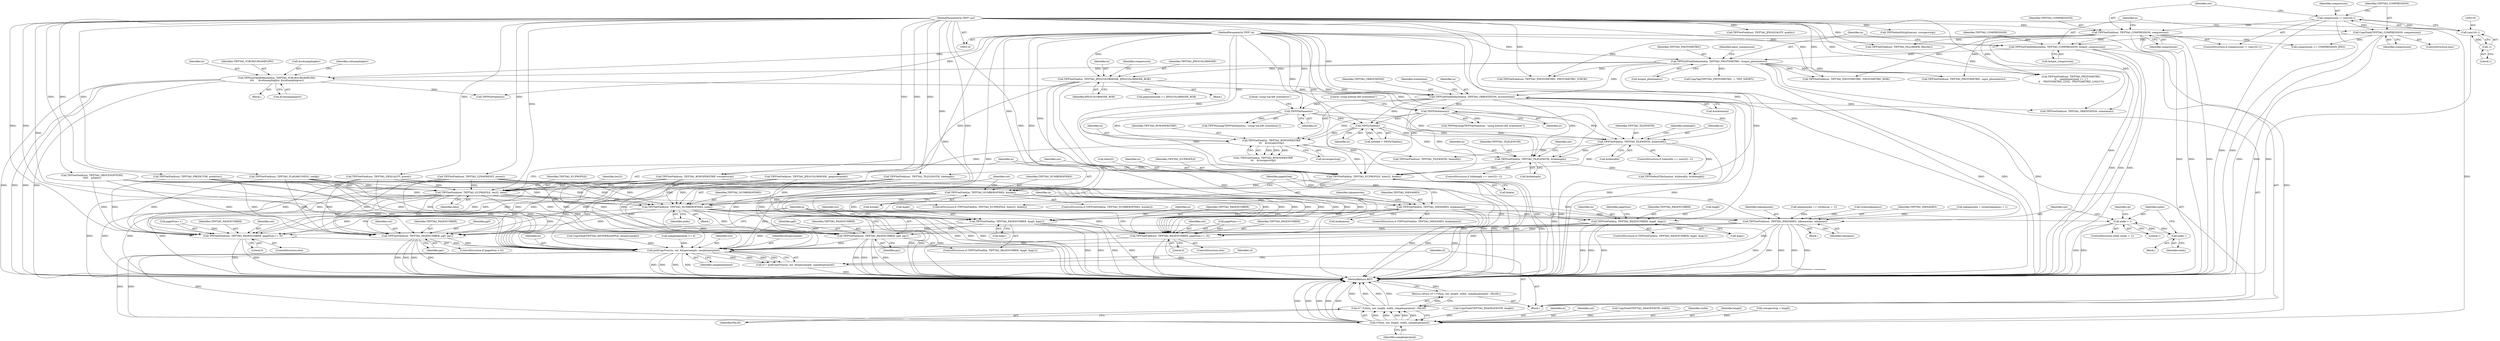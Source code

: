 digraph "0_libtiff_43c0b81a818640429317c80fea1e66771e85024b#diff-c8b4b355f9b5c06d585b23138e1c185f@pointer" {
"1000582" [label="(Call,TIFFGetField(in, TIFFTAG_ICCPROFILE, &len32, &data))"];
"1000283" [label="(Call,TIFFGetFieldDefaulted(in, TIFFTAG_ORIENTATION, &orientation))"];
"1000188" [label="(Call,TIFFGetFieldDefaulted(in, TIFFTAG_YCBCRSUBSAMPLING,\n\t\t\t\t      &subsamplinghor, &subsamplingver))"];
"1000166" [label="(Call,TIFFGetFieldDefaulted(in, TIFFTAG_PHOTOMETRIC, &input_photometric))"];
"1000161" [label="(Call,TIFFGetFieldDefaulted(in, TIFFTAG_COMPRESSION, &input_compression))"];
"1000117" [label="(MethodParameterIn,TIFF* in)"];
"1000158" [label="(Call,CopyField(TIFFTAG_COMPRESSION, compression))"];
"1000147" [label="(Call,compression != (uint16)-1)"];
"1000149" [label="(Call,(uint16)-1)"];
"1000151" [label="(Call,-1)"];
"1000153" [label="(Call,TIFFSetField(out, TIFFTAG_COMPRESSION, compression))"];
"1000118" [label="(MethodParameterIn,TIFF* out)"];
"1000176" [label="(Call,TIFFSetField(in, TIFFTAG_JPEGCOLORMODE, JPEGCOLORMODE_RGB))"];
"1000327" [label="(Call,TIFFIsTiled(in))"];
"1000294" [label="(Call,TIFFFileName(in))"];
"1000307" [label="(Call,TIFFFileName(in))"];
"1000351" [label="(Call,TIFFGetField(in, TIFFTAG_TILELENGTH, &tilelength))"];
"1000339" [label="(Call,TIFFGetField(in, TIFFTAG_TILEWIDTH, &tilewidth))"];
"1000381" [label="(Call,TIFFGetField(in, TIFFTAG_ROWSPERSTRIP,\n\t\t\t    &rowsperstrip))"];
"1000589" [label="(Call,TIFFSetField(out, TIFFTAG_ICCPROFILE, len32, data))"];
"1000604" [label="(Call,TIFFSetField(out, TIFFTAG_NUMBEROFINKS, ninks))"];
"1000627" [label="(Call,ninks > 1)"];
"1000644" [label="(Call,ninks--)"];
"1000646" [label="(Call,TIFFSetField(out, TIFFTAG_INKNAMES, inknameslen, inknames))"];
"1000672" [label="(Call,TIFFSetField(out, TIFFTAG_PAGENUMBER, pg0, pg1))"];
"1000735" [label="(Call,pickCopyFunc(in, out, bitspersample, samplesperpixel))"];
"1000733" [label="(Call,cf = pickCopyFunc(in, out, bitspersample, samplesperpixel))"];
"1000743" [label="(Call,(*cf)(in, out, length, width, samplesperpixel))"];
"1000741" [label="(Call,cf ? (*cf)(in, out, length, width, samplesperpixel) : FALSE)"];
"1000740" [label="(Return,return (cf ? (*cf)(in, out, length, width, samplesperpixel) : FALSE);)"];
"1000678" [label="(Call,TIFFSetField(out, TIFFTAG_PAGENUMBER, pageNum++, 0))"];
"1000699" [label="(Call,TIFFSetField(out, TIFFTAG_PAGENUMBER, pg0, pg1))"];
"1000705" [label="(Call,TIFFSetField(out, TIFFTAG_PAGENUMBER, pageNum++, 0))"];
"1000598" [label="(Call,TIFFGetField(in, TIFFTAG_NUMBEROFINKS, &ninks))"];
"1000609" [label="(Call,TIFFGetField(in, TIFFTAG_INKNAMES, &inknames))"];
"1000665" [label="(Call,TIFFGetField(in, TIFFTAG_PAGENUMBER, &pg0, &pg1))"];
"1000687" [label="(Call,TIFFGetField(in, TIFFTAG_PAGENUMBER, &pg0, &pg1))"];
"1000283" [label="(Call,TIFFGetFieldDefaulted(in, TIFFTAG_ORIENTATION, &orientation))"];
"1000224" [label="(Call,TIFFSetField(out, TIFFTAG_PHOTOMETRIC, PHOTOMETRIC_YCBCR))"];
"1000177" [label="(Identifier,in)"];
"1000629" [label="(Literal,1)"];
"1000748" [label="(Identifier,samplesperpixel)"];
"1000137" [label="(Call,CopyField(TIFFTAG_IMAGELENGTH, length))"];
"1000668" [label="(Call,&pg0)"];
"1000645" [label="(Identifier,ninks)"];
"1000597" [label="(ControlStructure,if (TIFFGetField(in, TIFFTAG_NUMBEROFINKS, &ninks)))"];
"1000744" [label="(Identifier,in)"];
"1000745" [label="(Identifier,out)"];
"1000118" [label="(MethodParameterIn,TIFF* out)"];
"1000134" [label="(Call,CopyField(TIFFTAG_IMAGEWIDTH, width))"];
"1000706" [label="(Identifier,out)"];
"1000600" [label="(Identifier,TIFFTAG_NUMBEROFINKS)"];
"1000166" [label="(Call,TIFFGetFieldDefaulted(in, TIFFTAG_PHOTOMETRIC, &input_photometric))"];
"1000357" [label="(Identifier,out)"];
"1000630" [label="(Block,)"];
"1000604" [label="(Call,TIFFSetField(out, TIFFTAG_NUMBEROFINKS, ninks))"];
"1000417" [label="(Call,TIFFSetField(out, TIFFTAG_ROWSPERSTRIP, rowsperstrip))"];
"1000738" [label="(Identifier,bitspersample)"];
"1000704" [label="(ControlStructure,else)"];
"1000609" [label="(Call,TIFFGetField(in, TIFFTAG_INKNAMES, &inknames))"];
"1000689" [label="(Identifier,TIFFTAG_PAGENUMBER)"];
"1000690" [label="(Call,&pg0)"];
"1000739" [label="(Identifier,samplesperpixel)"];
"1000710" [label="(Literal,0)"];
"1000428" [label="(Call,TIFFSetField(out, TIFFTAG_PLANARCONFIG, config))"];
"1000213" [label="(Identifier,compression)"];
"1000675" [label="(Identifier,pg0)"];
"1000332" [label="(ControlStructure,if (tilewidth == (uint32) -1))"];
"1000676" [label="(Identifier,pg1)"];
"1000747" [label="(Identifier,width)"];
"1000736" [label="(Identifier,in)"];
"1000175" [label="(Block,)"];
"1000362" [label="(Call,TIFFSetField(out, TIFFTAG_TILEWIDTH, tilewidth))"];
"1000456" [label="(Call,TIFFSetField(out, TIFFTAG_JPEGCOLORMODE, jpegcolormode))"];
"1000325" [label="(Call,outtiled = TIFFIsTiled(in))"];
"1000612" [label="(Call,&inknames)"];
"1000308" [label="(Identifier,in)"];
"1000188" [label="(Call,TIFFGetFieldDefaulted(in, TIFFTAG_YCBCRSUBSAMPLING,\n\t\t\t\t      &subsamplinghor, &subsamplingver))"];
"1000664" [label="(ControlStructure,if (TIFFGetField(in, TIFFTAG_PAGENUMBER, &pg0, &pg1)))"];
"1000683" [label="(Literal,0)"];
"1000179" [label="(Identifier,JPEGCOLORMODE_RGB)"];
"1000316" [label="(Call,TIFFSetField(out, TIFFTAG_ORIENTATION, orientation))"];
"1000743" [label="(Call,(*cf)(in, out, length, width, samplesperpixel))"];
"1000339" [label="(Call,TIFFGetField(in, TIFFTAG_TILEWIDTH, &tilewidth))"];
"1000185" [label="(Block,)"];
"1000628" [label="(Identifier,ninks)"];
"1000700" [label="(Identifier,out)"];
"1000173" [label="(Identifier,input_compression)"];
"1000679" [label="(Identifier,out)"];
"1000734" [label="(Identifier,cf)"];
"1000681" [label="(Call,pageNum++)"];
"1000649" [label="(Identifier,inknameslen)"];
"1000740" [label="(Return,return (cf ? (*cf)(in, out, length, width, samplesperpixel) : FALSE);)"];
"1000678" [label="(Call,TIFFSetField(out, TIFFTAG_PAGENUMBER, pageNum++, 0))"];
"1000366" [label="(Call,TIFFSetField(out, TIFFTAG_TILELENGTH, tilelength))"];
"1000592" [label="(Identifier,len32)"];
"1000168" [label="(Identifier,TIFFTAG_PHOTOMETRIC)"];
"1000286" [label="(Call,&orientation)"];
"1000152" [label="(Literal,1)"];
"1000632" [label="(Identifier,cp)"];
"1000381" [label="(Call,TIFFGetField(in, TIFFTAG_ROWSPERSTRIP,\n\t\t\t    &rowsperstrip))"];
"1000212" [label="(Call,compression == COMPRESSION_JPEG)"];
"1000119" [label="(Block,)"];
"1000159" [label="(Identifier,TIFFTAG_COMPRESSION)"];
"1000191" [label="(Call,&subsamplinghor)"];
"1000198" [label="(Identifier,subsamplinghor)"];
"1000261" [label="(Call,TIFFSetField(out, TIFFTAG_PHOTOMETRIC, PHOTOMETRIC_RGB))"];
"1000699" [label="(Call,TIFFSetField(out, TIFFTAG_PAGENUMBER, pg0, pg1))"];
"1000162" [label="(Identifier,in)"];
"1000140" [label="(Call,CopyField(TIFFTAG_BITSPERSAMPLE, bitspersample))"];
"1000677" [label="(ControlStructure,else)"];
"1000327" [label="(Call,TIFFIsTiled(in))"];
"1000157" [label="(ControlStructure,else)"];
"1000341" [label="(Identifier,TIFFTAG_TILEWIDTH)"];
"1000229" [label="(Call,TIFFSetField(out, TIFFTAG_PHOTOMETRIC, input_photometric))"];
"1000672" [label="(Call,TIFFSetField(out, TIFFTAG_PAGENUMBER, pg0, pg1))"];
"1000117" [label="(MethodParameterIn,TIFF* in)"];
"1000189" [label="(Identifier,in)"];
"1000692" [label="(Call,&pg1)"];
"1000382" [label="(Identifier,in)"];
"1000384" [label="(Call,&rowsperstrip)"];
"1000741" [label="(Call,cf ? (*cf)(in, out, length, width, samplesperpixel) : FALSE)"];
"1000306" [label="(Call,TIFFWarning(TIFFFileName(in), \"using top-left orientation\"))"];
"1000284" [label="(Identifier,in)"];
"1000242" [label="(Call,TIFFSetField(out, TIFFTAG_PHOTOMETRIC,\n\t\t    samplesperpixel == 1 ?\n\t\t    PHOTOMETRIC_LOGL : PHOTOMETRIC_LOGLUV))"];
"1000352" [label="(Identifier,in)"];
"1000733" [label="(Call,cf = pickCopyFunc(in, out, bitspersample, samplesperpixel))"];
"1000437" [label="(Call,samplesperpixel <= 4)"];
"1000742" [label="(Identifier,cf)"];
"1000148" [label="(Identifier,compression)"];
"1000153" [label="(Call,TIFFSetField(out, TIFFTAG_COMPRESSION, compression))"];
"1000656" [label="(Identifier,pageInSeq)"];
"1000154" [label="(Identifier,out)"];
"1000713" [label="(Identifier,p)"];
"1000582" [label="(Call,TIFFGetField(in, TIFFTAG_ICCPROFILE, &len32, &data))"];
"1000540" [label="(Call,TIFFSetField(out, TIFFTAG_GROUP3OPTIONS,\n\t\t\t\t\t    g3opts))"];
"1000705" [label="(Call,TIFFSetField(out, TIFFTAG_PAGENUMBER, pageNum++, 0))"];
"1000151" [label="(Call,-1)"];
"1000169" [label="(Call,&input_photometric)"];
"1000737" [label="(Identifier,out)"];
"1000190" [label="(Identifier,TIFFTAG_YCBCRSUBSAMPLING)"];
"1000161" [label="(Call,TIFFGetFieldDefaulted(in, TIFFTAG_COMPRESSION, &input_compression))"];
"1000452" [label="(Call,TIFFSetField(out, TIFFTAG_JPEGQUALITY, quality))"];
"1000285" [label="(Identifier,TIFFTAG_ORIENTATION)"];
"1000585" [label="(Call,&len32)"];
"1000626" [label="(ControlStructure,while (ninks > 1))"];
"1000627" [label="(Call,ninks > 1)"];
"1000750" [label="(MethodReturn,RET)"];
"1000309" [label="(Literal,\"using top-left orientation\")"];
"1000383" [label="(Identifier,TIFFTAG_ROWSPERSTRIP)"];
"1000342" [label="(Call,&tilewidth)"];
"1000583" [label="(Identifier,in)"];
"1000155" [label="(Identifier,TIFFTAG_COMPRESSION)"];
"1000380" [label="(Call,!TIFFGetField(in, TIFFTAG_ROWSPERSTRIP,\n\t\t\t    &rowsperstrip))"];
"1000638" [label="(Call,inknameslen += (strlen(cp) + 1))"];
"1000521" [label="(Call,TIFFSetField(out, TIFFTAG_LZMAPRESET, preset))"];
"1000647" [label="(Identifier,out)"];
"1000644" [label="(Call,ninks--)"];
"1000746" [label="(Identifier,length)"];
"1000695" [label="(ControlStructure,if (pageNum < 0))"];
"1000266" [label="(Call,CopyTag(TIFFTAG_PHOTOMETRIC, 1, TIFF_SHORT))"];
"1000344" [label="(ControlStructure,if (tilelength == (uint32) -1))"];
"1000606" [label="(Identifier,TIFFTAG_NUMBEROFINKS)"];
"1000687" [label="(Call,TIFFGetField(in, TIFFTAG_PAGENUMBER, &pg0, &pg1))"];
"1000587" [label="(Call,&data)"];
"1000666" [label="(Identifier,in)"];
"1000176" [label="(Call,TIFFSetField(in, TIFFTAG_JPEGCOLORMODE, JPEGCOLORMODE_RGB))"];
"1000614" [label="(Block,)"];
"1000146" [label="(ControlStructure,if (compression != (uint16)-1))"];
"1000351" [label="(Call,TIFFGetField(in, TIFFTAG_TILELENGTH, &tilelength))"];
"1000650" [label="(Identifier,inknames)"];
"1000619" [label="(Call,strlen(inknames))"];
"1000490" [label="(Call,TIFFSetField(out, TIFFTAG_PREDICTOR, predictor))"];
"1000667" [label="(Identifier,TIFFTAG_PAGENUMBER)"];
"1000158" [label="(Call,CopyField(TIFFTAG_COMPRESSION, compression))"];
"1000346" [label="(Identifier,tilelength)"];
"1000607" [label="(Identifier,ninks)"];
"1000163" [label="(Identifier,TIFFTAG_COMPRESSION)"];
"1000149" [label="(Call,(uint16)-1)"];
"1000293" [label="(Call,TIFFWarning(TIFFFileName(in), \"using bottom-left orientation\"))"];
"1000665" [label="(Call,TIFFGetField(in, TIFFTAG_PAGENUMBER, &pg0, &pg1))"];
"1000617" [label="(Identifier,inknameslen)"];
"1000147" [label="(Call,compression != (uint16)-1)"];
"1000394" [label="(Call,rowsperstrip > length)"];
"1000193" [label="(Call,&subsamplingver)"];
"1000590" [label="(Identifier,out)"];
"1000591" [label="(Identifier,TIFFTAG_ICCPROFILE)"];
"1000512" [label="(Call,TIFFSetField(out, TIFFTAG_ZIPQUALITY, preset))"];
"1000207" [label="(Call,TIFFFileName(in))"];
"1000603" [label="(Block,)"];
"1000605" [label="(Identifier,out)"];
"1000294" [label="(Call,TIFFFileName(in))"];
"1000610" [label="(Identifier,in)"];
"1000646" [label="(Call,TIFFSetField(out, TIFFTAG_INKNAMES, inknameslen, inknames))"];
"1000289" [label="(Identifier,orientation)"];
"1000156" [label="(Identifier,compression)"];
"1000599" [label="(Identifier,in)"];
"1000598" [label="(Call,TIFFGetField(in, TIFFTAG_NUMBEROFINKS, &ninks))"];
"1000703" [label="(Identifier,pg1)"];
"1000670" [label="(Call,&pg1)"];
"1000589" [label="(Call,TIFFSetField(out, TIFFTAG_ICCPROFILE, len32, data))"];
"1000584" [label="(Identifier,TIFFTAG_ICCPROFILE)"];
"1000389" [label="(Call,TIFFDefaultStripSize(out, rowsperstrip))"];
"1000608" [label="(ControlStructure,if (TIFFGetField(in, TIFFTAG_INKNAMES, &inknames)))"];
"1000581" [label="(ControlStructure,if (TIFFGetField(in, TIFFTAG_ICCPROFILE, &len32, &data)))"];
"1000295" [label="(Identifier,in)"];
"1000296" [label="(Literal,\"using bottom-left orientation\")"];
"1000648" [label="(Identifier,TIFFTAG_INKNAMES)"];
"1000708" [label="(Call,pageNum++)"];
"1000354" [label="(Call,&tilelength)"];
"1000164" [label="(Call,&input_compression)"];
"1000686" [label="(ControlStructure,if (TIFFGetField(in, TIFFTAG_PAGENUMBER, &pg0, &pg1)))"];
"1000707" [label="(Identifier,TIFFTAG_PAGENUMBER)"];
"1000178" [label="(Identifier,TIFFTAG_JPEGCOLORMODE)"];
"1000601" [label="(Call,&ninks)"];
"1000735" [label="(Call,pickCopyFunc(in, out, bitspersample, samplesperpixel))"];
"1000680" [label="(Identifier,TIFFTAG_PAGENUMBER)"];
"1000328" [label="(Identifier,in)"];
"1000611" [label="(Identifier,TIFFTAG_INKNAMES)"];
"1000674" [label="(Identifier,TIFFTAG_PAGENUMBER)"];
"1000593" [label="(Identifier,data)"];
"1000356" [label="(Call,TIFFDefaultTileSize(out, &tilewidth, &tilelength))"];
"1000616" [label="(Call,inknameslen = strlen(inknames) + 1)"];
"1000749" [label="(Identifier,FALSE)"];
"1000221" [label="(Call,jpegcolormode == JPEGCOLORMODE_RGB)"];
"1000340" [label="(Identifier,in)"];
"1000701" [label="(Identifier,TIFFTAG_PAGENUMBER)"];
"1000702" [label="(Identifier,pg0)"];
"1000673" [label="(Identifier,out)"];
"1000307" [label="(Call,TIFFFileName(in))"];
"1000160" [label="(Identifier,compression)"];
"1000353" [label="(Identifier,TIFFTAG_TILELENGTH)"];
"1000688" [label="(Identifier,in)"];
"1000167" [label="(Identifier,in)"];
"1000697" [label="(Identifier,pageNum)"];
"1000274" [label="(Call,TIFFSetField(out, TIFFTAG_FILLORDER, fillorder))"];
"1000582" -> "1000581"  [label="AST: "];
"1000582" -> "1000587"  [label="CFG: "];
"1000583" -> "1000582"  [label="AST: "];
"1000584" -> "1000582"  [label="AST: "];
"1000585" -> "1000582"  [label="AST: "];
"1000587" -> "1000582"  [label="AST: "];
"1000590" -> "1000582"  [label="CFG: "];
"1000599" -> "1000582"  [label="CFG: "];
"1000582" -> "1000750"  [label="DDG: "];
"1000582" -> "1000750"  [label="DDG: "];
"1000582" -> "1000750"  [label="DDG: "];
"1000582" -> "1000750"  [label="DDG: "];
"1000283" -> "1000582"  [label="DDG: "];
"1000327" -> "1000582"  [label="DDG: "];
"1000294" -> "1000582"  [label="DDG: "];
"1000351" -> "1000582"  [label="DDG: "];
"1000307" -> "1000582"  [label="DDG: "];
"1000339" -> "1000582"  [label="DDG: "];
"1000381" -> "1000582"  [label="DDG: "];
"1000117" -> "1000582"  [label="DDG: "];
"1000582" -> "1000589"  [label="DDG: "];
"1000582" -> "1000598"  [label="DDG: "];
"1000283" -> "1000119"  [label="AST: "];
"1000283" -> "1000286"  [label="CFG: "];
"1000284" -> "1000283"  [label="AST: "];
"1000285" -> "1000283"  [label="AST: "];
"1000286" -> "1000283"  [label="AST: "];
"1000289" -> "1000283"  [label="CFG: "];
"1000283" -> "1000750"  [label="DDG: "];
"1000283" -> "1000750"  [label="DDG: "];
"1000188" -> "1000283"  [label="DDG: "];
"1000166" -> "1000283"  [label="DDG: "];
"1000176" -> "1000283"  [label="DDG: "];
"1000117" -> "1000283"  [label="DDG: "];
"1000283" -> "1000294"  [label="DDG: "];
"1000283" -> "1000307"  [label="DDG: "];
"1000283" -> "1000316"  [label="DDG: "];
"1000283" -> "1000327"  [label="DDG: "];
"1000283" -> "1000339"  [label="DDG: "];
"1000283" -> "1000351"  [label="DDG: "];
"1000283" -> "1000381"  [label="DDG: "];
"1000188" -> "1000185"  [label="AST: "];
"1000188" -> "1000193"  [label="CFG: "];
"1000189" -> "1000188"  [label="AST: "];
"1000190" -> "1000188"  [label="AST: "];
"1000191" -> "1000188"  [label="AST: "];
"1000193" -> "1000188"  [label="AST: "];
"1000198" -> "1000188"  [label="CFG: "];
"1000188" -> "1000750"  [label="DDG: "];
"1000188" -> "1000750"  [label="DDG: "];
"1000188" -> "1000750"  [label="DDG: "];
"1000188" -> "1000750"  [label="DDG: "];
"1000166" -> "1000188"  [label="DDG: "];
"1000117" -> "1000188"  [label="DDG: "];
"1000188" -> "1000207"  [label="DDG: "];
"1000166" -> "1000119"  [label="AST: "];
"1000166" -> "1000169"  [label="CFG: "];
"1000167" -> "1000166"  [label="AST: "];
"1000168" -> "1000166"  [label="AST: "];
"1000169" -> "1000166"  [label="AST: "];
"1000173" -> "1000166"  [label="CFG: "];
"1000166" -> "1000750"  [label="DDG: "];
"1000166" -> "1000750"  [label="DDG: "];
"1000166" -> "1000750"  [label="DDG: "];
"1000161" -> "1000166"  [label="DDG: "];
"1000117" -> "1000166"  [label="DDG: "];
"1000166" -> "1000176"  [label="DDG: "];
"1000166" -> "1000224"  [label="DDG: "];
"1000166" -> "1000229"  [label="DDG: "];
"1000166" -> "1000242"  [label="DDG: "];
"1000166" -> "1000261"  [label="DDG: "];
"1000166" -> "1000266"  [label="DDG: "];
"1000161" -> "1000119"  [label="AST: "];
"1000161" -> "1000164"  [label="CFG: "];
"1000162" -> "1000161"  [label="AST: "];
"1000163" -> "1000161"  [label="AST: "];
"1000164" -> "1000161"  [label="AST: "];
"1000167" -> "1000161"  [label="CFG: "];
"1000161" -> "1000750"  [label="DDG: "];
"1000161" -> "1000750"  [label="DDG: "];
"1000161" -> "1000750"  [label="DDG: "];
"1000117" -> "1000161"  [label="DDG: "];
"1000158" -> "1000161"  [label="DDG: "];
"1000153" -> "1000161"  [label="DDG: "];
"1000117" -> "1000116"  [label="AST: "];
"1000117" -> "1000750"  [label="DDG: "];
"1000117" -> "1000176"  [label="DDG: "];
"1000117" -> "1000207"  [label="DDG: "];
"1000117" -> "1000294"  [label="DDG: "];
"1000117" -> "1000307"  [label="DDG: "];
"1000117" -> "1000327"  [label="DDG: "];
"1000117" -> "1000339"  [label="DDG: "];
"1000117" -> "1000351"  [label="DDG: "];
"1000117" -> "1000381"  [label="DDG: "];
"1000117" -> "1000598"  [label="DDG: "];
"1000117" -> "1000609"  [label="DDG: "];
"1000117" -> "1000665"  [label="DDG: "];
"1000117" -> "1000687"  [label="DDG: "];
"1000117" -> "1000735"  [label="DDG: "];
"1000117" -> "1000743"  [label="DDG: "];
"1000158" -> "1000157"  [label="AST: "];
"1000158" -> "1000160"  [label="CFG: "];
"1000159" -> "1000158"  [label="AST: "];
"1000160" -> "1000158"  [label="AST: "];
"1000162" -> "1000158"  [label="CFG: "];
"1000158" -> "1000750"  [label="DDG: "];
"1000158" -> "1000750"  [label="DDG: "];
"1000147" -> "1000158"  [label="DDG: "];
"1000158" -> "1000212"  [label="DDG: "];
"1000147" -> "1000146"  [label="AST: "];
"1000147" -> "1000149"  [label="CFG: "];
"1000148" -> "1000147"  [label="AST: "];
"1000149" -> "1000147"  [label="AST: "];
"1000154" -> "1000147"  [label="CFG: "];
"1000159" -> "1000147"  [label="CFG: "];
"1000147" -> "1000750"  [label="DDG: "];
"1000147" -> "1000750"  [label="DDG: "];
"1000149" -> "1000147"  [label="DDG: "];
"1000147" -> "1000153"  [label="DDG: "];
"1000149" -> "1000151"  [label="CFG: "];
"1000150" -> "1000149"  [label="AST: "];
"1000151" -> "1000149"  [label="AST: "];
"1000149" -> "1000750"  [label="DDG: "];
"1000151" -> "1000149"  [label="DDG: "];
"1000151" -> "1000152"  [label="CFG: "];
"1000152" -> "1000151"  [label="AST: "];
"1000153" -> "1000146"  [label="AST: "];
"1000153" -> "1000156"  [label="CFG: "];
"1000154" -> "1000153"  [label="AST: "];
"1000155" -> "1000153"  [label="AST: "];
"1000156" -> "1000153"  [label="AST: "];
"1000162" -> "1000153"  [label="CFG: "];
"1000153" -> "1000750"  [label="DDG: "];
"1000153" -> "1000750"  [label="DDG: "];
"1000153" -> "1000750"  [label="DDG: "];
"1000118" -> "1000153"  [label="DDG: "];
"1000153" -> "1000212"  [label="DDG: "];
"1000153" -> "1000224"  [label="DDG: "];
"1000153" -> "1000229"  [label="DDG: "];
"1000153" -> "1000242"  [label="DDG: "];
"1000153" -> "1000261"  [label="DDG: "];
"1000153" -> "1000274"  [label="DDG: "];
"1000153" -> "1000316"  [label="DDG: "];
"1000118" -> "1000116"  [label="AST: "];
"1000118" -> "1000750"  [label="DDG: "];
"1000118" -> "1000224"  [label="DDG: "];
"1000118" -> "1000229"  [label="DDG: "];
"1000118" -> "1000242"  [label="DDG: "];
"1000118" -> "1000261"  [label="DDG: "];
"1000118" -> "1000274"  [label="DDG: "];
"1000118" -> "1000316"  [label="DDG: "];
"1000118" -> "1000356"  [label="DDG: "];
"1000118" -> "1000362"  [label="DDG: "];
"1000118" -> "1000366"  [label="DDG: "];
"1000118" -> "1000389"  [label="DDG: "];
"1000118" -> "1000417"  [label="DDG: "];
"1000118" -> "1000428"  [label="DDG: "];
"1000118" -> "1000452"  [label="DDG: "];
"1000118" -> "1000456"  [label="DDG: "];
"1000118" -> "1000490"  [label="DDG: "];
"1000118" -> "1000512"  [label="DDG: "];
"1000118" -> "1000521"  [label="DDG: "];
"1000118" -> "1000540"  [label="DDG: "];
"1000118" -> "1000589"  [label="DDG: "];
"1000118" -> "1000604"  [label="DDG: "];
"1000118" -> "1000646"  [label="DDG: "];
"1000118" -> "1000672"  [label="DDG: "];
"1000118" -> "1000678"  [label="DDG: "];
"1000118" -> "1000699"  [label="DDG: "];
"1000118" -> "1000705"  [label="DDG: "];
"1000118" -> "1000735"  [label="DDG: "];
"1000118" -> "1000743"  [label="DDG: "];
"1000176" -> "1000175"  [label="AST: "];
"1000176" -> "1000179"  [label="CFG: "];
"1000177" -> "1000176"  [label="AST: "];
"1000178" -> "1000176"  [label="AST: "];
"1000179" -> "1000176"  [label="AST: "];
"1000213" -> "1000176"  [label="CFG: "];
"1000176" -> "1000750"  [label="DDG: "];
"1000176" -> "1000750"  [label="DDG: "];
"1000176" -> "1000750"  [label="DDG: "];
"1000176" -> "1000221"  [label="DDG: "];
"1000176" -> "1000456"  [label="DDG: "];
"1000327" -> "1000325"  [label="AST: "];
"1000327" -> "1000328"  [label="CFG: "];
"1000328" -> "1000327"  [label="AST: "];
"1000325" -> "1000327"  [label="CFG: "];
"1000327" -> "1000325"  [label="DDG: "];
"1000294" -> "1000327"  [label="DDG: "];
"1000307" -> "1000327"  [label="DDG: "];
"1000327" -> "1000339"  [label="DDG: "];
"1000327" -> "1000351"  [label="DDG: "];
"1000327" -> "1000381"  [label="DDG: "];
"1000294" -> "1000293"  [label="AST: "];
"1000294" -> "1000295"  [label="CFG: "];
"1000295" -> "1000294"  [label="AST: "];
"1000296" -> "1000294"  [label="CFG: "];
"1000294" -> "1000293"  [label="DDG: "];
"1000294" -> "1000339"  [label="DDG: "];
"1000294" -> "1000351"  [label="DDG: "];
"1000294" -> "1000381"  [label="DDG: "];
"1000307" -> "1000306"  [label="AST: "];
"1000307" -> "1000308"  [label="CFG: "];
"1000308" -> "1000307"  [label="AST: "];
"1000309" -> "1000307"  [label="CFG: "];
"1000307" -> "1000306"  [label="DDG: "];
"1000307" -> "1000339"  [label="DDG: "];
"1000307" -> "1000351"  [label="DDG: "];
"1000307" -> "1000381"  [label="DDG: "];
"1000351" -> "1000344"  [label="AST: "];
"1000351" -> "1000354"  [label="CFG: "];
"1000352" -> "1000351"  [label="AST: "];
"1000353" -> "1000351"  [label="AST: "];
"1000354" -> "1000351"  [label="AST: "];
"1000357" -> "1000351"  [label="CFG: "];
"1000351" -> "1000750"  [label="DDG: "];
"1000339" -> "1000351"  [label="DDG: "];
"1000351" -> "1000356"  [label="DDG: "];
"1000351" -> "1000366"  [label="DDG: "];
"1000339" -> "1000332"  [label="AST: "];
"1000339" -> "1000342"  [label="CFG: "];
"1000340" -> "1000339"  [label="AST: "];
"1000341" -> "1000339"  [label="AST: "];
"1000342" -> "1000339"  [label="AST: "];
"1000346" -> "1000339"  [label="CFG: "];
"1000339" -> "1000750"  [label="DDG: "];
"1000339" -> "1000356"  [label="DDG: "];
"1000339" -> "1000362"  [label="DDG: "];
"1000381" -> "1000380"  [label="AST: "];
"1000381" -> "1000384"  [label="CFG: "];
"1000382" -> "1000381"  [label="AST: "];
"1000383" -> "1000381"  [label="AST: "];
"1000384" -> "1000381"  [label="AST: "];
"1000380" -> "1000381"  [label="CFG: "];
"1000381" -> "1000750"  [label="DDG: "];
"1000381" -> "1000380"  [label="DDG: "];
"1000381" -> "1000380"  [label="DDG: "];
"1000381" -> "1000380"  [label="DDG: "];
"1000381" -> "1000417"  [label="DDG: "];
"1000589" -> "1000581"  [label="AST: "];
"1000589" -> "1000593"  [label="CFG: "];
"1000590" -> "1000589"  [label="AST: "];
"1000591" -> "1000589"  [label="AST: "];
"1000592" -> "1000589"  [label="AST: "];
"1000593" -> "1000589"  [label="AST: "];
"1000599" -> "1000589"  [label="CFG: "];
"1000589" -> "1000750"  [label="DDG: "];
"1000589" -> "1000750"  [label="DDG: "];
"1000589" -> "1000750"  [label="DDG: "];
"1000589" -> "1000750"  [label="DDG: "];
"1000456" -> "1000589"  [label="DDG: "];
"1000512" -> "1000589"  [label="DDG: "];
"1000521" -> "1000589"  [label="DDG: "];
"1000490" -> "1000589"  [label="DDG: "];
"1000417" -> "1000589"  [label="DDG: "];
"1000366" -> "1000589"  [label="DDG: "];
"1000540" -> "1000589"  [label="DDG: "];
"1000428" -> "1000589"  [label="DDG: "];
"1000589" -> "1000604"  [label="DDG: "];
"1000589" -> "1000672"  [label="DDG: "];
"1000589" -> "1000678"  [label="DDG: "];
"1000589" -> "1000699"  [label="DDG: "];
"1000589" -> "1000705"  [label="DDG: "];
"1000589" -> "1000735"  [label="DDG: "];
"1000604" -> "1000603"  [label="AST: "];
"1000604" -> "1000607"  [label="CFG: "];
"1000605" -> "1000604"  [label="AST: "];
"1000606" -> "1000604"  [label="AST: "];
"1000607" -> "1000604"  [label="AST: "];
"1000610" -> "1000604"  [label="CFG: "];
"1000604" -> "1000750"  [label="DDG: "];
"1000604" -> "1000750"  [label="DDG: "];
"1000604" -> "1000750"  [label="DDG: "];
"1000456" -> "1000604"  [label="DDG: "];
"1000521" -> "1000604"  [label="DDG: "];
"1000490" -> "1000604"  [label="DDG: "];
"1000417" -> "1000604"  [label="DDG: "];
"1000512" -> "1000604"  [label="DDG: "];
"1000366" -> "1000604"  [label="DDG: "];
"1000540" -> "1000604"  [label="DDG: "];
"1000428" -> "1000604"  [label="DDG: "];
"1000598" -> "1000604"  [label="DDG: "];
"1000604" -> "1000627"  [label="DDG: "];
"1000604" -> "1000646"  [label="DDG: "];
"1000604" -> "1000672"  [label="DDG: "];
"1000604" -> "1000678"  [label="DDG: "];
"1000604" -> "1000699"  [label="DDG: "];
"1000604" -> "1000705"  [label="DDG: "];
"1000604" -> "1000735"  [label="DDG: "];
"1000627" -> "1000626"  [label="AST: "];
"1000627" -> "1000629"  [label="CFG: "];
"1000628" -> "1000627"  [label="AST: "];
"1000629" -> "1000627"  [label="AST: "];
"1000632" -> "1000627"  [label="CFG: "];
"1000647" -> "1000627"  [label="CFG: "];
"1000627" -> "1000750"  [label="DDG: "];
"1000627" -> "1000750"  [label="DDG: "];
"1000644" -> "1000627"  [label="DDG: "];
"1000627" -> "1000644"  [label="DDG: "];
"1000644" -> "1000630"  [label="AST: "];
"1000644" -> "1000645"  [label="CFG: "];
"1000645" -> "1000644"  [label="AST: "];
"1000628" -> "1000644"  [label="CFG: "];
"1000646" -> "1000614"  [label="AST: "];
"1000646" -> "1000650"  [label="CFG: "];
"1000647" -> "1000646"  [label="AST: "];
"1000648" -> "1000646"  [label="AST: "];
"1000649" -> "1000646"  [label="AST: "];
"1000650" -> "1000646"  [label="AST: "];
"1000656" -> "1000646"  [label="CFG: "];
"1000646" -> "1000750"  [label="DDG: "];
"1000646" -> "1000750"  [label="DDG: "];
"1000646" -> "1000750"  [label="DDG: "];
"1000646" -> "1000750"  [label="DDG: "];
"1000609" -> "1000646"  [label="DDG: "];
"1000638" -> "1000646"  [label="DDG: "];
"1000616" -> "1000646"  [label="DDG: "];
"1000619" -> "1000646"  [label="DDG: "];
"1000646" -> "1000672"  [label="DDG: "];
"1000646" -> "1000678"  [label="DDG: "];
"1000646" -> "1000699"  [label="DDG: "];
"1000646" -> "1000705"  [label="DDG: "];
"1000646" -> "1000735"  [label="DDG: "];
"1000672" -> "1000664"  [label="AST: "];
"1000672" -> "1000676"  [label="CFG: "];
"1000673" -> "1000672"  [label="AST: "];
"1000674" -> "1000672"  [label="AST: "];
"1000675" -> "1000672"  [label="AST: "];
"1000676" -> "1000672"  [label="AST: "];
"1000713" -> "1000672"  [label="CFG: "];
"1000672" -> "1000750"  [label="DDG: "];
"1000672" -> "1000750"  [label="DDG: "];
"1000672" -> "1000750"  [label="DDG: "];
"1000672" -> "1000750"  [label="DDG: "];
"1000456" -> "1000672"  [label="DDG: "];
"1000521" -> "1000672"  [label="DDG: "];
"1000490" -> "1000672"  [label="DDG: "];
"1000512" -> "1000672"  [label="DDG: "];
"1000366" -> "1000672"  [label="DDG: "];
"1000417" -> "1000672"  [label="DDG: "];
"1000540" -> "1000672"  [label="DDG: "];
"1000428" -> "1000672"  [label="DDG: "];
"1000665" -> "1000672"  [label="DDG: "];
"1000672" -> "1000735"  [label="DDG: "];
"1000735" -> "1000733"  [label="AST: "];
"1000735" -> "1000739"  [label="CFG: "];
"1000736" -> "1000735"  [label="AST: "];
"1000737" -> "1000735"  [label="AST: "];
"1000738" -> "1000735"  [label="AST: "];
"1000739" -> "1000735"  [label="AST: "];
"1000733" -> "1000735"  [label="CFG: "];
"1000735" -> "1000750"  [label="DDG: "];
"1000735" -> "1000750"  [label="DDG: "];
"1000735" -> "1000750"  [label="DDG: "];
"1000735" -> "1000750"  [label="DDG: "];
"1000735" -> "1000733"  [label="DDG: "];
"1000735" -> "1000733"  [label="DDG: "];
"1000735" -> "1000733"  [label="DDG: "];
"1000735" -> "1000733"  [label="DDG: "];
"1000598" -> "1000735"  [label="DDG: "];
"1000609" -> "1000735"  [label="DDG: "];
"1000665" -> "1000735"  [label="DDG: "];
"1000687" -> "1000735"  [label="DDG: "];
"1000699" -> "1000735"  [label="DDG: "];
"1000456" -> "1000735"  [label="DDG: "];
"1000521" -> "1000735"  [label="DDG: "];
"1000678" -> "1000735"  [label="DDG: "];
"1000490" -> "1000735"  [label="DDG: "];
"1000705" -> "1000735"  [label="DDG: "];
"1000512" -> "1000735"  [label="DDG: "];
"1000366" -> "1000735"  [label="DDG: "];
"1000417" -> "1000735"  [label="DDG: "];
"1000540" -> "1000735"  [label="DDG: "];
"1000428" -> "1000735"  [label="DDG: "];
"1000140" -> "1000735"  [label="DDG: "];
"1000437" -> "1000735"  [label="DDG: "];
"1000735" -> "1000743"  [label="DDG: "];
"1000735" -> "1000743"  [label="DDG: "];
"1000735" -> "1000743"  [label="DDG: "];
"1000733" -> "1000119"  [label="AST: "];
"1000734" -> "1000733"  [label="AST: "];
"1000742" -> "1000733"  [label="CFG: "];
"1000733" -> "1000750"  [label="DDG: "];
"1000743" -> "1000741"  [label="AST: "];
"1000743" -> "1000748"  [label="CFG: "];
"1000744" -> "1000743"  [label="AST: "];
"1000745" -> "1000743"  [label="AST: "];
"1000746" -> "1000743"  [label="AST: "];
"1000747" -> "1000743"  [label="AST: "];
"1000748" -> "1000743"  [label="AST: "];
"1000741" -> "1000743"  [label="CFG: "];
"1000743" -> "1000750"  [label="DDG: "];
"1000743" -> "1000750"  [label="DDG: "];
"1000743" -> "1000750"  [label="DDG: "];
"1000743" -> "1000750"  [label="DDG: "];
"1000743" -> "1000750"  [label="DDG: "];
"1000743" -> "1000741"  [label="DDG: "];
"1000743" -> "1000741"  [label="DDG: "];
"1000743" -> "1000741"  [label="DDG: "];
"1000743" -> "1000741"  [label="DDG: "];
"1000743" -> "1000741"  [label="DDG: "];
"1000394" -> "1000743"  [label="DDG: "];
"1000137" -> "1000743"  [label="DDG: "];
"1000134" -> "1000743"  [label="DDG: "];
"1000741" -> "1000740"  [label="AST: "];
"1000741" -> "1000749"  [label="CFG: "];
"1000742" -> "1000741"  [label="AST: "];
"1000749" -> "1000741"  [label="AST: "];
"1000740" -> "1000741"  [label="CFG: "];
"1000741" -> "1000750"  [label="DDG: "];
"1000741" -> "1000750"  [label="DDG: "];
"1000741" -> "1000750"  [label="DDG: "];
"1000741" -> "1000750"  [label="DDG: "];
"1000741" -> "1000740"  [label="DDG: "];
"1000740" -> "1000119"  [label="AST: "];
"1000750" -> "1000740"  [label="CFG: "];
"1000740" -> "1000750"  [label="DDG: "];
"1000678" -> "1000677"  [label="AST: "];
"1000678" -> "1000683"  [label="CFG: "];
"1000679" -> "1000678"  [label="AST: "];
"1000680" -> "1000678"  [label="AST: "];
"1000681" -> "1000678"  [label="AST: "];
"1000683" -> "1000678"  [label="AST: "];
"1000713" -> "1000678"  [label="CFG: "];
"1000678" -> "1000750"  [label="DDG: "];
"1000678" -> "1000750"  [label="DDG: "];
"1000456" -> "1000678"  [label="DDG: "];
"1000521" -> "1000678"  [label="DDG: "];
"1000490" -> "1000678"  [label="DDG: "];
"1000512" -> "1000678"  [label="DDG: "];
"1000366" -> "1000678"  [label="DDG: "];
"1000417" -> "1000678"  [label="DDG: "];
"1000540" -> "1000678"  [label="DDG: "];
"1000428" -> "1000678"  [label="DDG: "];
"1000681" -> "1000678"  [label="DDG: "];
"1000699" -> "1000695"  [label="AST: "];
"1000699" -> "1000703"  [label="CFG: "];
"1000700" -> "1000699"  [label="AST: "];
"1000701" -> "1000699"  [label="AST: "];
"1000702" -> "1000699"  [label="AST: "];
"1000703" -> "1000699"  [label="AST: "];
"1000713" -> "1000699"  [label="CFG: "];
"1000699" -> "1000750"  [label="DDG: "];
"1000699" -> "1000750"  [label="DDG: "];
"1000699" -> "1000750"  [label="DDG: "];
"1000699" -> "1000750"  [label="DDG: "];
"1000456" -> "1000699"  [label="DDG: "];
"1000521" -> "1000699"  [label="DDG: "];
"1000490" -> "1000699"  [label="DDG: "];
"1000512" -> "1000699"  [label="DDG: "];
"1000366" -> "1000699"  [label="DDG: "];
"1000417" -> "1000699"  [label="DDG: "];
"1000540" -> "1000699"  [label="DDG: "];
"1000428" -> "1000699"  [label="DDG: "];
"1000687" -> "1000699"  [label="DDG: "];
"1000705" -> "1000704"  [label="AST: "];
"1000705" -> "1000710"  [label="CFG: "];
"1000706" -> "1000705"  [label="AST: "];
"1000707" -> "1000705"  [label="AST: "];
"1000708" -> "1000705"  [label="AST: "];
"1000710" -> "1000705"  [label="AST: "];
"1000713" -> "1000705"  [label="CFG: "];
"1000705" -> "1000750"  [label="DDG: "];
"1000705" -> "1000750"  [label="DDG: "];
"1000456" -> "1000705"  [label="DDG: "];
"1000521" -> "1000705"  [label="DDG: "];
"1000490" -> "1000705"  [label="DDG: "];
"1000512" -> "1000705"  [label="DDG: "];
"1000366" -> "1000705"  [label="DDG: "];
"1000417" -> "1000705"  [label="DDG: "];
"1000540" -> "1000705"  [label="DDG: "];
"1000428" -> "1000705"  [label="DDG: "];
"1000687" -> "1000705"  [label="DDG: "];
"1000708" -> "1000705"  [label="DDG: "];
"1000598" -> "1000597"  [label="AST: "];
"1000598" -> "1000601"  [label="CFG: "];
"1000599" -> "1000598"  [label="AST: "];
"1000600" -> "1000598"  [label="AST: "];
"1000601" -> "1000598"  [label="AST: "];
"1000605" -> "1000598"  [label="CFG: "];
"1000656" -> "1000598"  [label="CFG: "];
"1000598" -> "1000750"  [label="DDG: "];
"1000598" -> "1000750"  [label="DDG: "];
"1000598" -> "1000750"  [label="DDG: "];
"1000598" -> "1000609"  [label="DDG: "];
"1000598" -> "1000665"  [label="DDG: "];
"1000598" -> "1000687"  [label="DDG: "];
"1000609" -> "1000608"  [label="AST: "];
"1000609" -> "1000612"  [label="CFG: "];
"1000610" -> "1000609"  [label="AST: "];
"1000611" -> "1000609"  [label="AST: "];
"1000612" -> "1000609"  [label="AST: "];
"1000617" -> "1000609"  [label="CFG: "];
"1000656" -> "1000609"  [label="CFG: "];
"1000609" -> "1000750"  [label="DDG: "];
"1000609" -> "1000750"  [label="DDG: "];
"1000609" -> "1000750"  [label="DDG: "];
"1000609" -> "1000665"  [label="DDG: "];
"1000609" -> "1000687"  [label="DDG: "];
"1000665" -> "1000664"  [label="AST: "];
"1000665" -> "1000670"  [label="CFG: "];
"1000666" -> "1000665"  [label="AST: "];
"1000667" -> "1000665"  [label="AST: "];
"1000668" -> "1000665"  [label="AST: "];
"1000670" -> "1000665"  [label="AST: "];
"1000673" -> "1000665"  [label="CFG: "];
"1000713" -> "1000665"  [label="CFG: "];
"1000665" -> "1000750"  [label="DDG: "];
"1000665" -> "1000750"  [label="DDG: "];
"1000665" -> "1000750"  [label="DDG: "];
"1000665" -> "1000750"  [label="DDG: "];
"1000687" -> "1000686"  [label="AST: "];
"1000687" -> "1000692"  [label="CFG: "];
"1000688" -> "1000687"  [label="AST: "];
"1000689" -> "1000687"  [label="AST: "];
"1000690" -> "1000687"  [label="AST: "];
"1000692" -> "1000687"  [label="AST: "];
"1000697" -> "1000687"  [label="CFG: "];
"1000713" -> "1000687"  [label="CFG: "];
"1000687" -> "1000750"  [label="DDG: "];
"1000687" -> "1000750"  [label="DDG: "];
"1000687" -> "1000750"  [label="DDG: "];
"1000687" -> "1000750"  [label="DDG: "];
}
